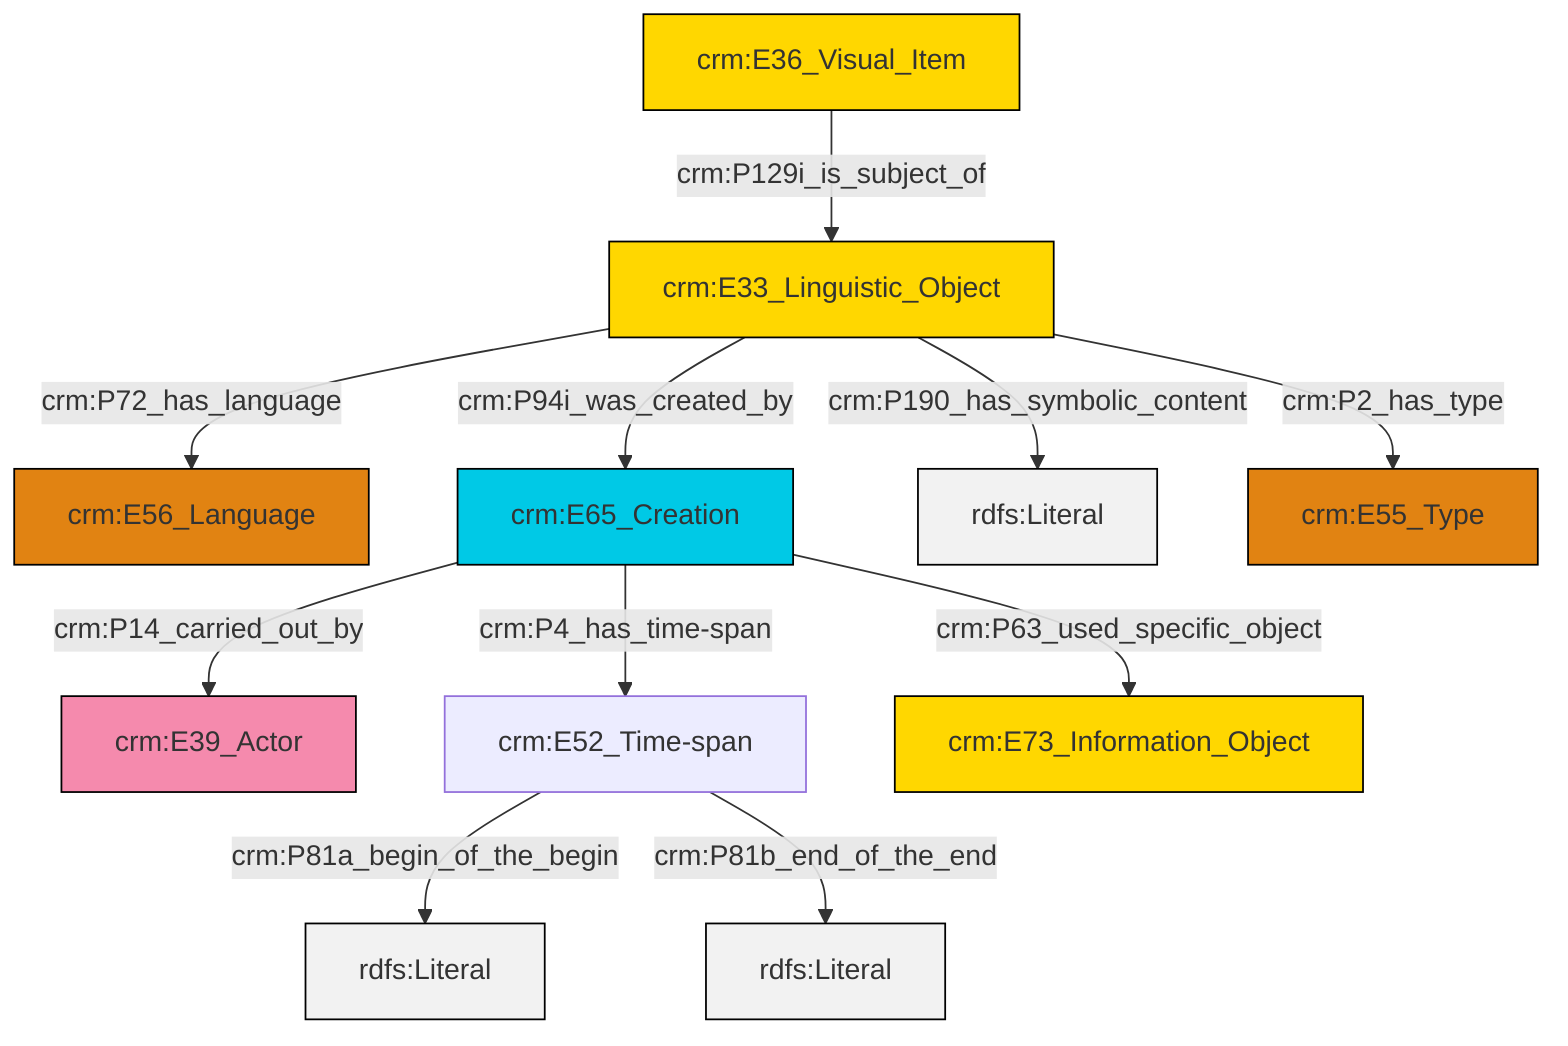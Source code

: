graph TD
classDef Literal fill:#f2f2f2,stroke:#000000;
classDef CRM_Entity fill:#FFFFFF,stroke:#000000;
classDef Temporal_Entity fill:#00C9E6, stroke:#000000;
classDef Type fill:#E18312, stroke:#000000;
classDef Time-Span fill:#2C9C91, stroke:#000000;
classDef Appellation fill:#FFEB7F, stroke:#000000;
classDef Place fill:#008836, stroke:#000000;
classDef Persistent_Item fill:#B266B2, stroke:#000000;
classDef Conceptual_Object fill:#FFD700, stroke:#000000;
classDef Physical_Thing fill:#D2B48C, stroke:#000000;
classDef Actor fill:#f58aad, stroke:#000000;
classDef PC_Classes fill:#4ce600, stroke:#000000;
classDef Multi fill:#cccccc,stroke:#000000;

0["crm:E33_Linguistic_Object"]:::Conceptual_Object -->|crm:P72_has_language| 1["crm:E56_Language"]:::Type
9["crm:E65_Creation"]:::Temporal_Entity -->|crm:P63_used_specific_object| 10["crm:E73_Information_Object"]:::Conceptual_Object
9["crm:E65_Creation"]:::Temporal_Entity -->|crm:P14_carried_out_by| 4["crm:E39_Actor"]:::Actor
0["crm:E33_Linguistic_Object"]:::Conceptual_Object -->|crm:P190_has_symbolic_content| 11[rdfs:Literal]:::Literal
0["crm:E33_Linguistic_Object"]:::Conceptual_Object -->|crm:P94i_was_created_by| 9["crm:E65_Creation"]:::Temporal_Entity
9["crm:E65_Creation"]:::Temporal_Entity -->|crm:P4_has_time-span| 7["crm:E52_Time-span"]:::Default
2["crm:E36_Visual_Item"]:::Conceptual_Object -->|crm:P129i_is_subject_of| 0["crm:E33_Linguistic_Object"]:::Conceptual_Object
0["crm:E33_Linguistic_Object"]:::Conceptual_Object -->|crm:P2_has_type| 12["crm:E55_Type"]:::Type
7["crm:E52_Time-span"]:::Default -->|crm:P81a_begin_of_the_begin| 17[rdfs:Literal]:::Literal
7["crm:E52_Time-span"]:::Default -->|crm:P81b_end_of_the_end| 18[rdfs:Literal]:::Literal